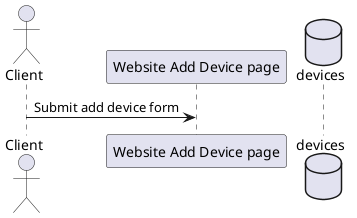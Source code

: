 @startuml
actor Client

participant "Website Add Device page"


database devices

Client -> "Website Add Device page": Submit add device form

@enduml